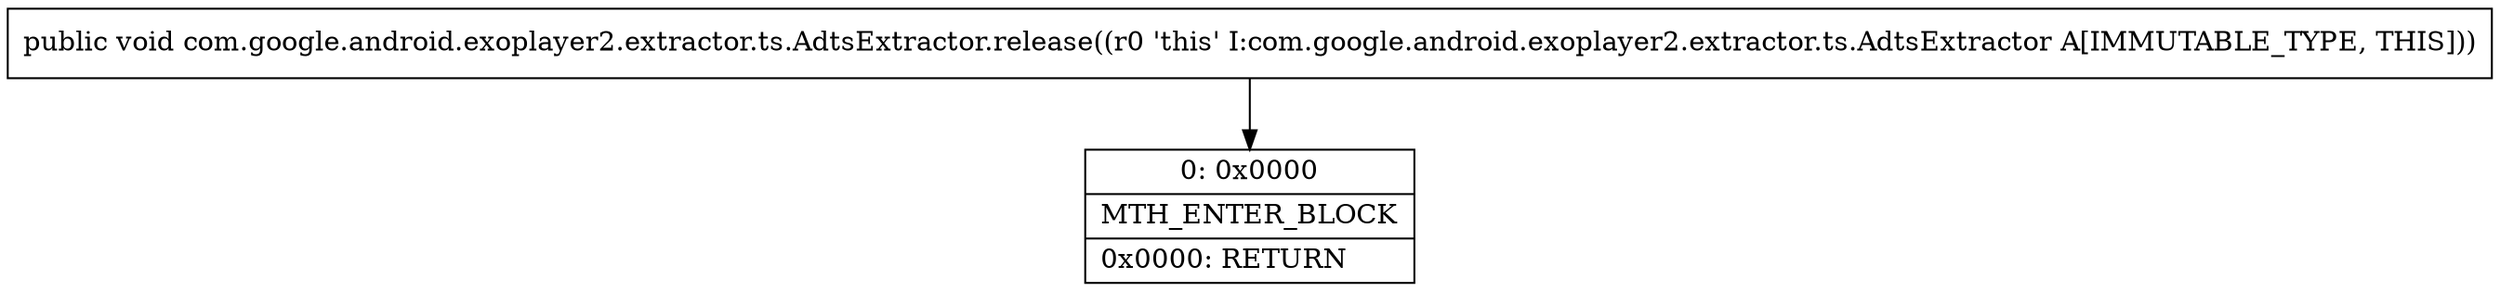 digraph "CFG forcom.google.android.exoplayer2.extractor.ts.AdtsExtractor.release()V" {
Node_0 [shape=record,label="{0\:\ 0x0000|MTH_ENTER_BLOCK\l|0x0000: RETURN   \l}"];
MethodNode[shape=record,label="{public void com.google.android.exoplayer2.extractor.ts.AdtsExtractor.release((r0 'this' I:com.google.android.exoplayer2.extractor.ts.AdtsExtractor A[IMMUTABLE_TYPE, THIS])) }"];
MethodNode -> Node_0;
}

